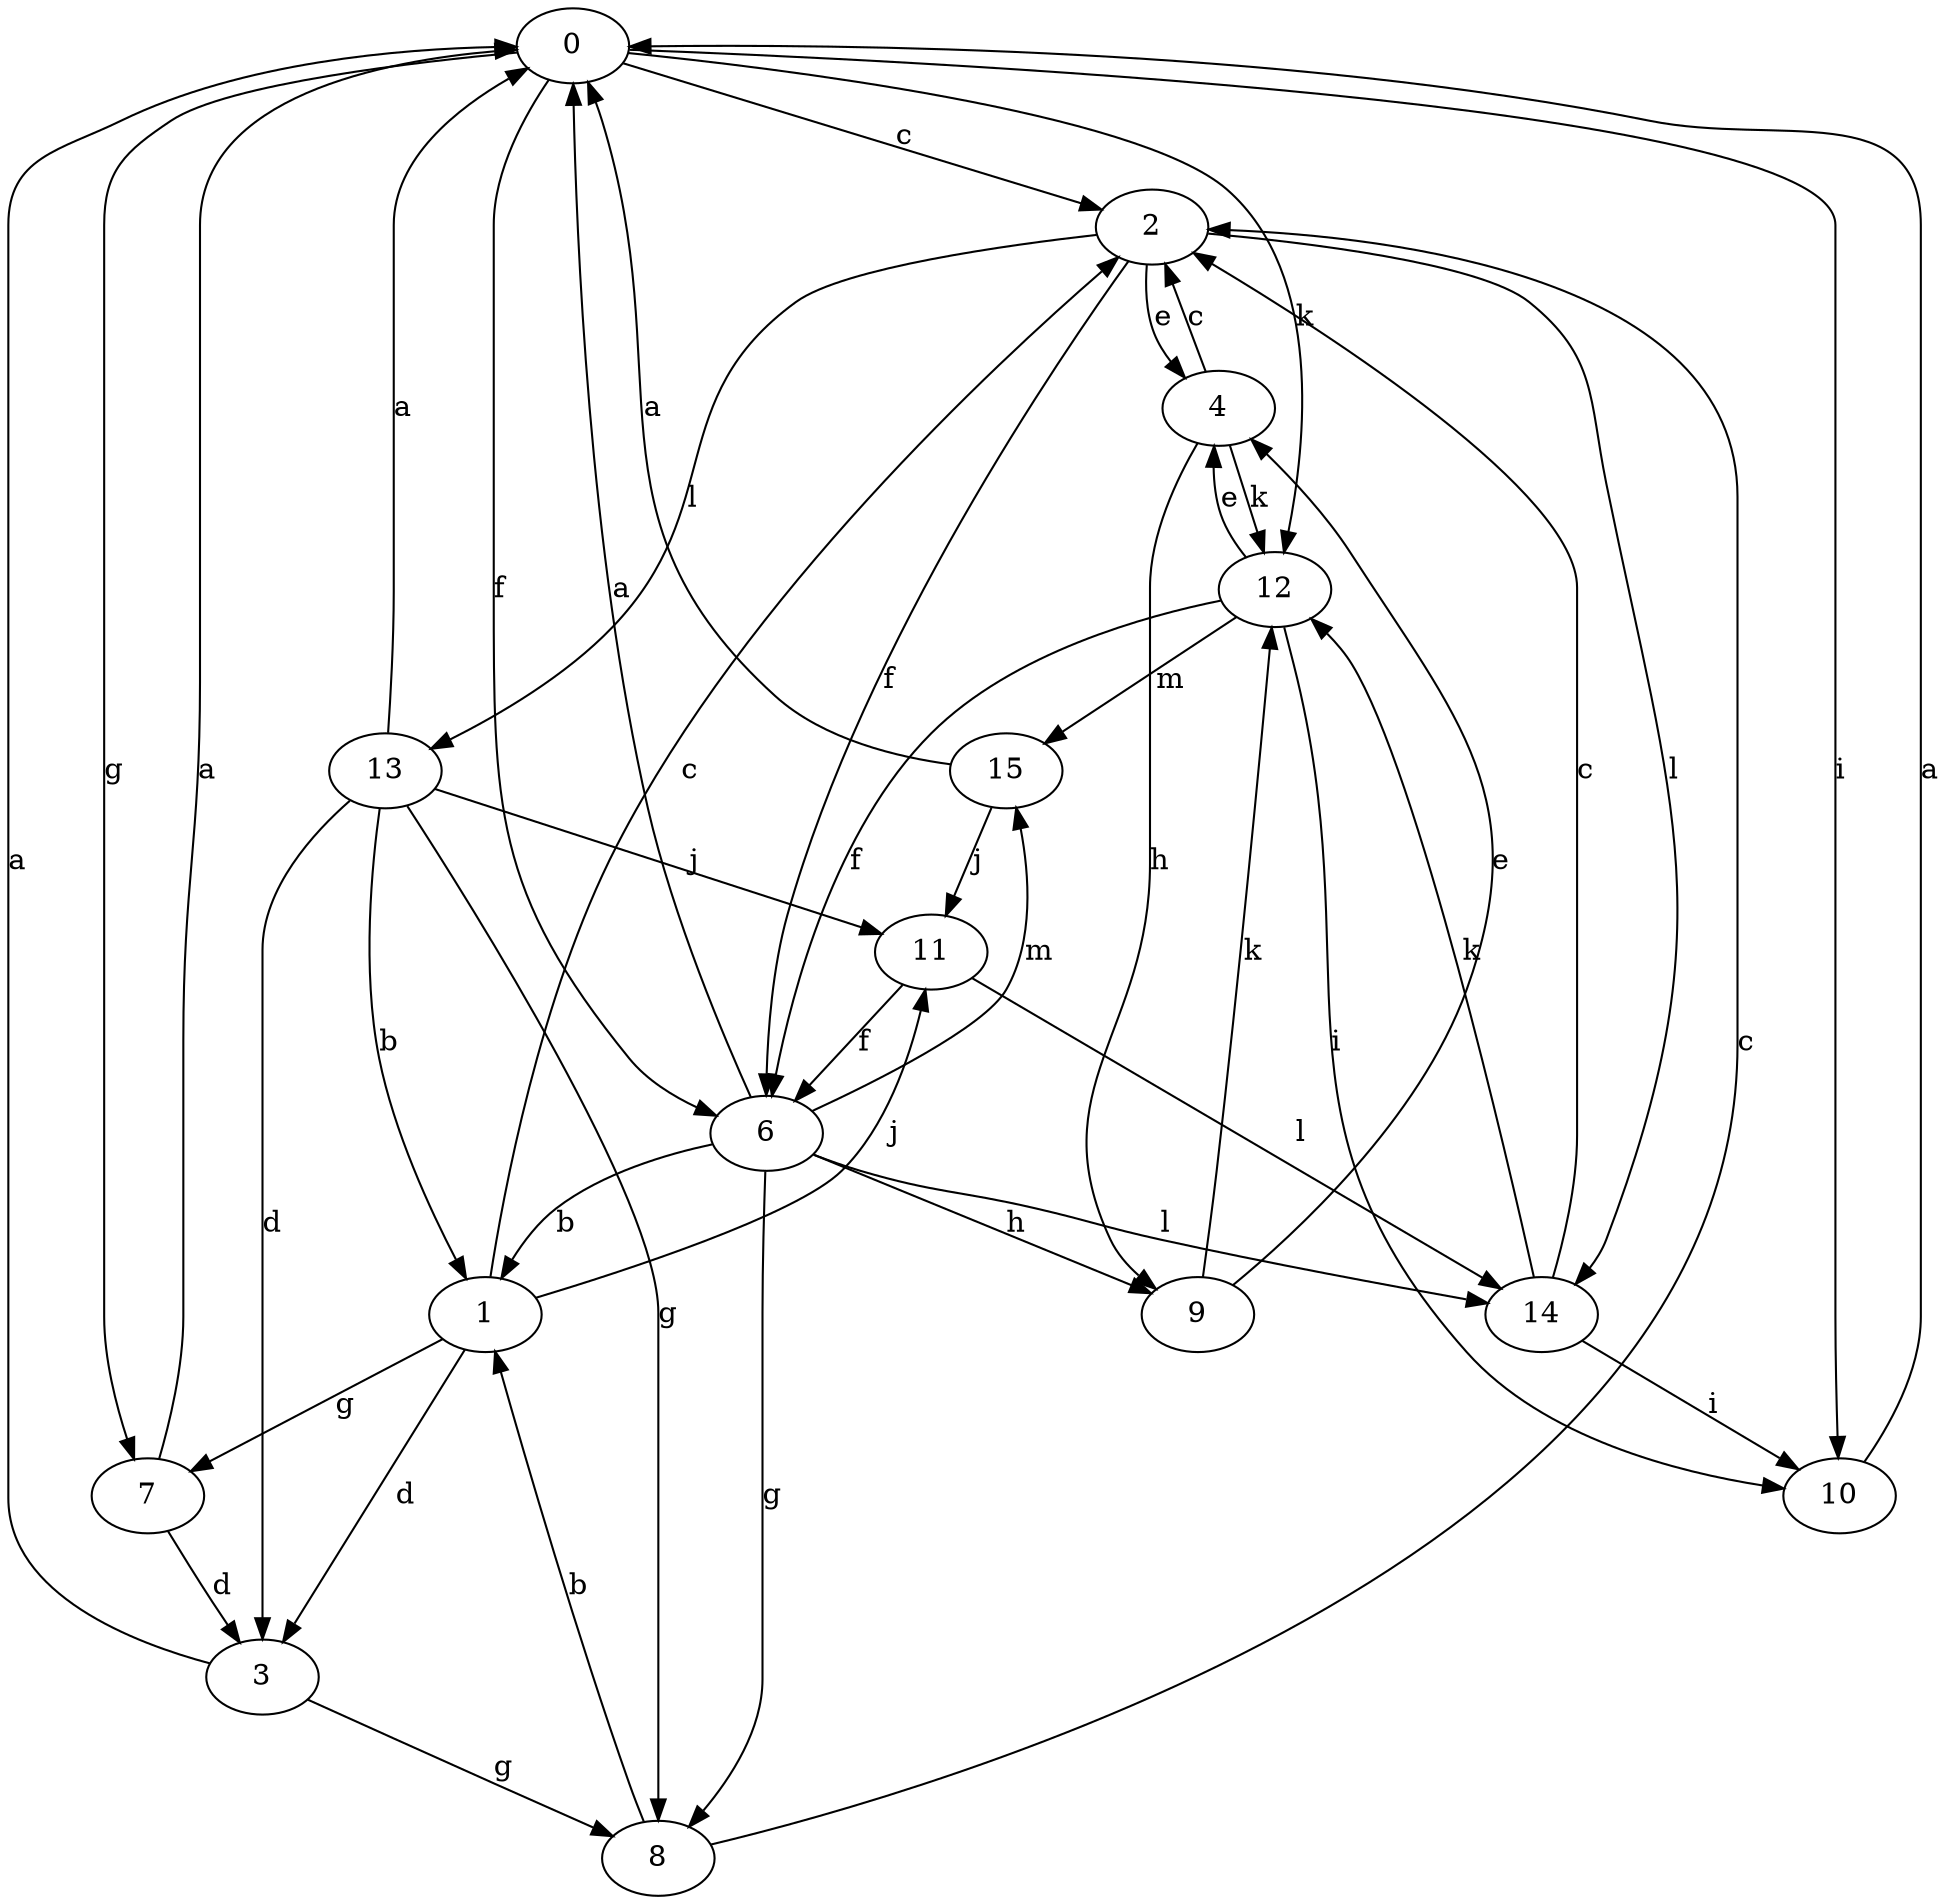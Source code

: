 strict digraph  {
0;
1;
2;
3;
4;
6;
7;
8;
9;
10;
11;
12;
13;
14;
15;
0 -> 2  [label=c];
0 -> 6  [label=f];
0 -> 7  [label=g];
0 -> 10  [label=i];
0 -> 12  [label=k];
1 -> 2  [label=c];
1 -> 3  [label=d];
1 -> 7  [label=g];
1 -> 11  [label=j];
2 -> 4  [label=e];
2 -> 6  [label=f];
2 -> 13  [label=l];
2 -> 14  [label=l];
3 -> 0  [label=a];
3 -> 8  [label=g];
4 -> 2  [label=c];
4 -> 9  [label=h];
4 -> 12  [label=k];
6 -> 0  [label=a];
6 -> 1  [label=b];
6 -> 8  [label=g];
6 -> 9  [label=h];
6 -> 14  [label=l];
6 -> 15  [label=m];
7 -> 0  [label=a];
7 -> 3  [label=d];
8 -> 1  [label=b];
8 -> 2  [label=c];
9 -> 4  [label=e];
9 -> 12  [label=k];
10 -> 0  [label=a];
11 -> 6  [label=f];
11 -> 14  [label=l];
12 -> 4  [label=e];
12 -> 6  [label=f];
12 -> 10  [label=i];
12 -> 15  [label=m];
13 -> 0  [label=a];
13 -> 1  [label=b];
13 -> 3  [label=d];
13 -> 8  [label=g];
13 -> 11  [label=j];
14 -> 2  [label=c];
14 -> 10  [label=i];
14 -> 12  [label=k];
15 -> 0  [label=a];
15 -> 11  [label=j];
}
